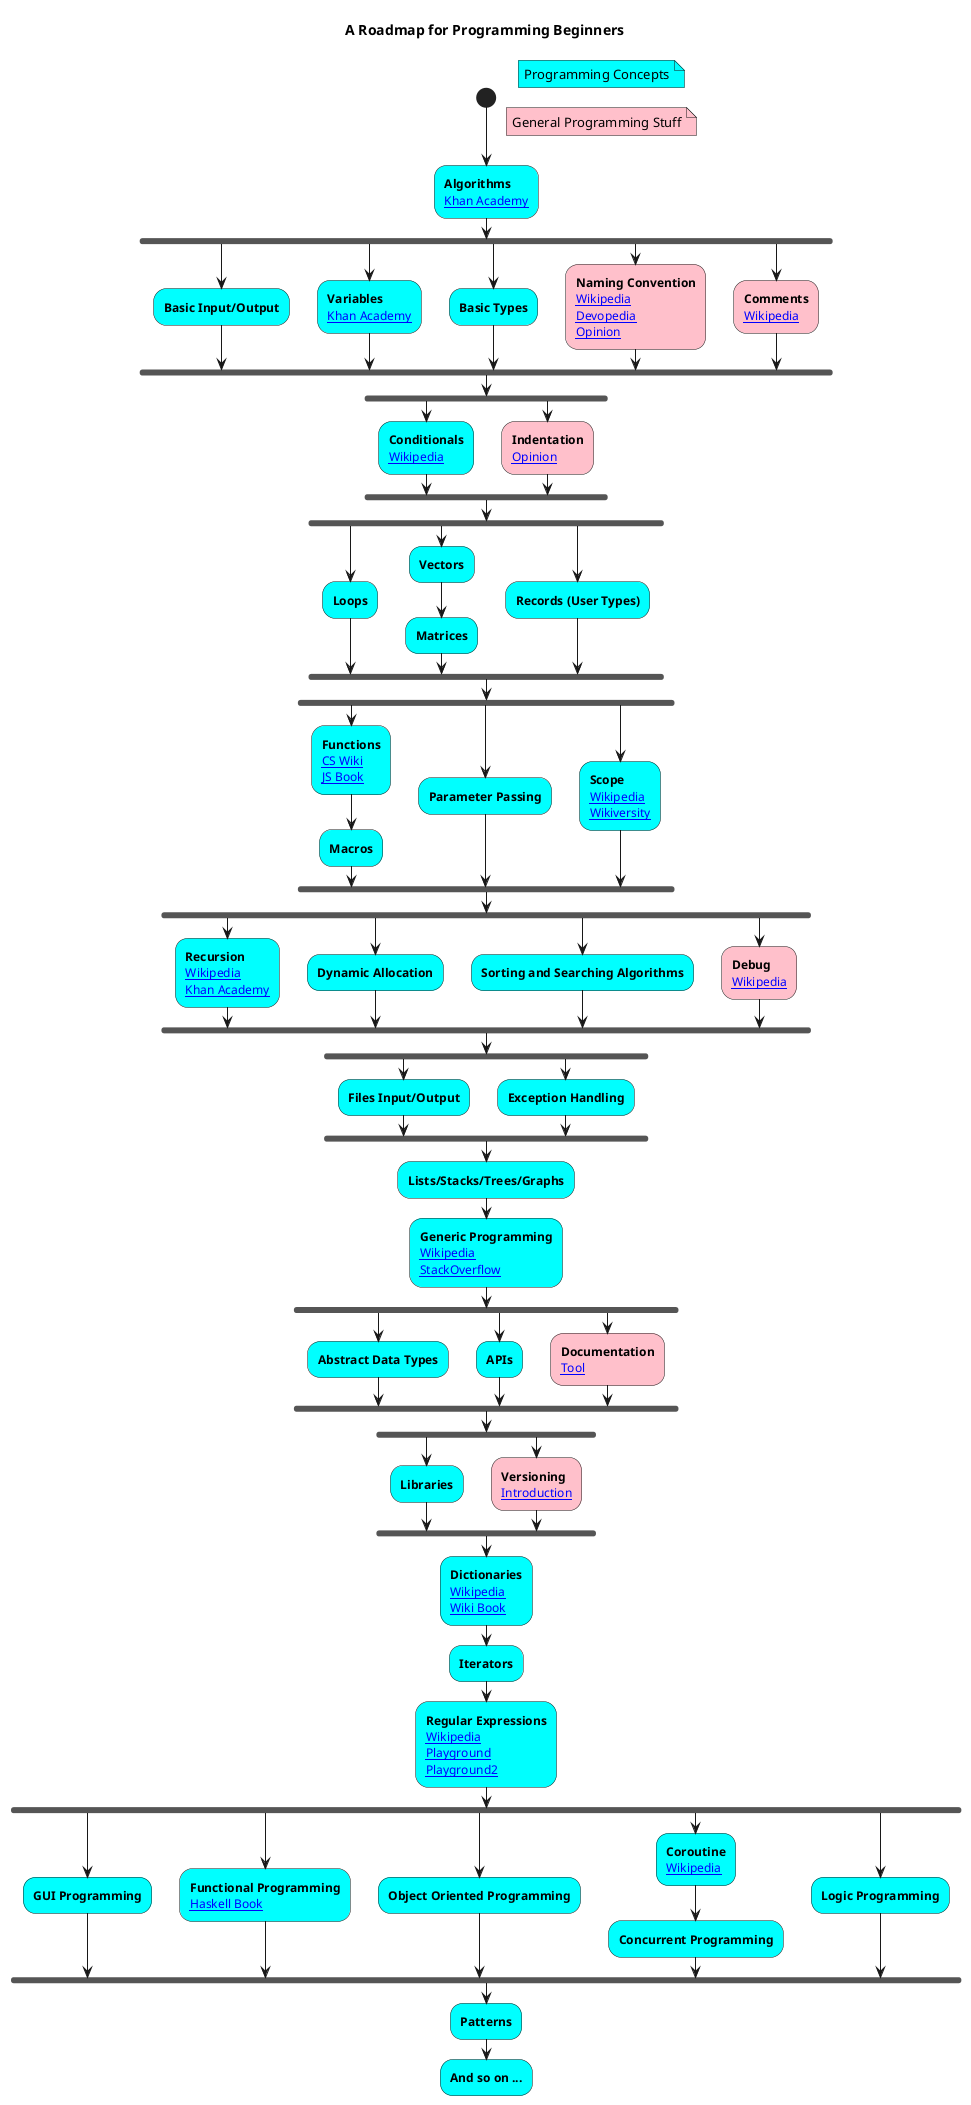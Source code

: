 'A Roadmap for Programming Beginners
'Based on PlantUML Activity Diagram: https://plantuml.com/activity-diagram-beta
'Text styling: https://plantuml.com/creole
'For image edition and generation, access online PlantText design tool (https://www.planttext.com/) or run PlantUML from command line: java -jar plantuml.jar -tsvg roadmap.puml

@startuml
  title A Roadmap for Programming Beginners

  'Subject color
  !$techcolour = "#Cyan"
  !$metacolour = "#Pink"

  'Procedure for inserting subjects
  !unquoted procedure $subject($name, $urls="", $general="no")

    !$colour="#Cyan"
    !if ($general == "yes")
      !$colour="#Pink"
    !endif

    !if ($urls != "")
      !$urls="\n"+$urls
    !endif

    $colour:<b>$name</b>$urls;

  !endprocedure
  

  'Roadmap beginning
  start

  'Roadmap legend
  floating note right $techcolour
    Programming Concepts
  end note
  floating note right $metacolour
    General Programming Stuff
  end note

  'Subjects
  $subject(Algorithms,\
[[https://www.khanacademy.org/computing/computer-science/algorithms#intro-to-algorithms Khan Academy]])
  fork
    $subject(Basic Input/Output)
  fork again
    $subject(Variables,\
[[https://www.khanacademy.org/computing/ap-computer-science-principles/programming-101/storing-variables/a/assigning-variables Khan Academy]])
  fork again
    $subject(Basic Types)
  fork again
    $subject(Naming Convention,\
[[https://en.wikipedia.org/wiki/Naming_convention_(programming) Wikipedia]]\n\
[[https://devopedia.org/naming-conventions Devopedia]]\n\
[[https://dmitripavlutin.com/coding-like-shakespeare-practical-function-naming-conventions/ Opinion]], yes)
  fork again
    $subject(Comments,\
[[https://en.wikipedia.org/wiki/Comment_(computer_programming) Wikipedia]], yes)
  endfork
  fork
    $subject(Conditionals,\
[[https://en.wikipedia.org/wiki/Conditional_(computer_programming) Wikipedia]])
  fork again
    $subject(Indentation,\
[[https://developers.slashdot.org/story/20/06/20/0358229/david-heinemeier-hansson-explains-what-it-takes-to-write-great-code Opinion]], yes)
  endfork
  fork
    $subject(Loops)
  fork again
    $subject(Vectors)
    $subject(Matrices)
  fork again
    $subject(Records (User Types))
  endfork
  fork
    $subject(Functions,\
[[https://computersciencewiki.org/index.php/Functions CS Wiki]]\n\
[[https://eloquentjavascript.net/03_functions.html JS Book]])
    $subject(Macros)
  fork again
    $subject(Parameter Passing)
  fork again
    $subject(Scope,\
[[https://en.wikipedia.org/wiki/Scope_(computer_science) Wikipedia]]\n\
[[https://en.wikiversity.org/wiki/Introduction_to_Programming/Scope Wikiversity]])
  endfork
  fork
    $subject(Recursion,\
[[https://en.wikipedia.org/wiki/Recursion_(computer_science) Wikipedia]]\n\
[[https://www.khanacademy.org/computing/computer-science/algorithms#recursive-algorithms Khan Academy]])
  fork again
    $subject(Dynamic Allocation)
  fork again
    $subject(Sorting and Searching Algorithms)
  fork again
    $subject(Debug,\
[[https://en.wikipedia.org/wiki/Debugging Wikipedia]], yes)
  endfork
  fork
    $subject(Files Input/Output)
  fork again
    $subject(Exception Handling)
  endfork
  $subject(Lists/Stacks/Trees/Graphs)
  $subject(Generic Programming,\
[[https://en.wikipedia.org/wiki/Generic_programming Wikipedia]]\n\
[[https://stackoverflow.com/tags/generic-programming StackOverflow]])
  fork
    $subject(Abstract Data Types)
  fork again 
    $subject(APIs)
  fork again 
    $subject(Documentation,\
[[https://www.doxygen.nl/index.html Tool]], yes) 
  endfork 
  fork 
    $subject(Libraries)
  fork again 
    $subject(Versioning,\
[[https://git-scm.com/book/en/v2/Getting-Started-About-Version-Control Introduction]], yes)
  endfork 
  $subject(Dictionaries,\
[[https://en.wikipedia.org/wiki/Associative_array Wikipedia]]\n\
[[https://en.wikibooks.org/wiki/A-level_Computing/AQA/Paper_1/Fundamentals_of_data_structures/Dictionaries Wiki Book]])
  $subject(Iterators)
  $subject(Regular Expressions,\
[[https://en.wikipedia.org/wiki/Regular_expression Wikipedia]]\n\
[[https://regexr.com/ Playground]]\n\
[[https://regex101.com/ Playground2]])
  fork
    $subject(GUI Programming)
  fork again 
    $subject(Functional Programming,\
[[http://learnyouahaskell.com/ Haskell Book]])
  fork again 
    $subject(Object Oriented Programming)
  fork again
    $subject(Coroutine,\
[[https://en.wikipedia.org/wiki/Coroutine Wikipedia]])
    $subject(Concurrent Programming)
  fork again 
    $subject(Logic Programming)
  endfork
  $subject(Patterns)
  $subject(And so on ...)
@enduml